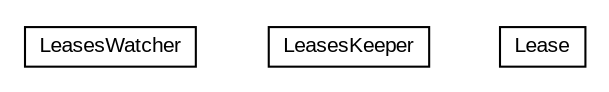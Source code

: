 #!/usr/local/bin/dot
#
# Class diagram 
# Generated by UMLGraph version 5.3 (http://www.umlgraph.org/)
#

digraph G {
	edge [fontname="arial",fontsize=10,labelfontname="arial",labelfontsize=10];
	node [fontname="arial",fontsize=10,shape=plaintext];
	nodesep=0.25;
	ranksep=0.5;
	// context.arch.discoverer.lease.LeasesWatcher
	c6253 [label=<<table title="context.arch.discoverer.lease.LeasesWatcher" border="0" cellborder="1" cellspacing="0" cellpadding="2" port="p" href="./LeasesWatcher.html">
		<tr><td><table border="0" cellspacing="0" cellpadding="1">
<tr><td align="center" balign="center"> LeasesWatcher </td></tr>
		</table></td></tr>
		</table>>, fontname="arial", fontcolor="black", fontsize=10.0];
	// context.arch.discoverer.lease.LeasesKeeper
	c6254 [label=<<table title="context.arch.discoverer.lease.LeasesKeeper" border="0" cellborder="1" cellspacing="0" cellpadding="2" port="p" href="./LeasesKeeper.html">
		<tr><td><table border="0" cellspacing="0" cellpadding="1">
<tr><td align="center" balign="center"> LeasesKeeper </td></tr>
		</table></td></tr>
		</table>>, fontname="arial", fontcolor="black", fontsize=10.0];
	// context.arch.discoverer.lease.Lease
	c6255 [label=<<table title="context.arch.discoverer.lease.Lease" border="0" cellborder="1" cellspacing="0" cellpadding="2" port="p" href="./Lease.html">
		<tr><td><table border="0" cellspacing="0" cellpadding="1">
<tr><td align="center" balign="center"> Lease </td></tr>
		</table></td></tr>
		</table>>, fontname="arial", fontcolor="black", fontsize=10.0];
}

